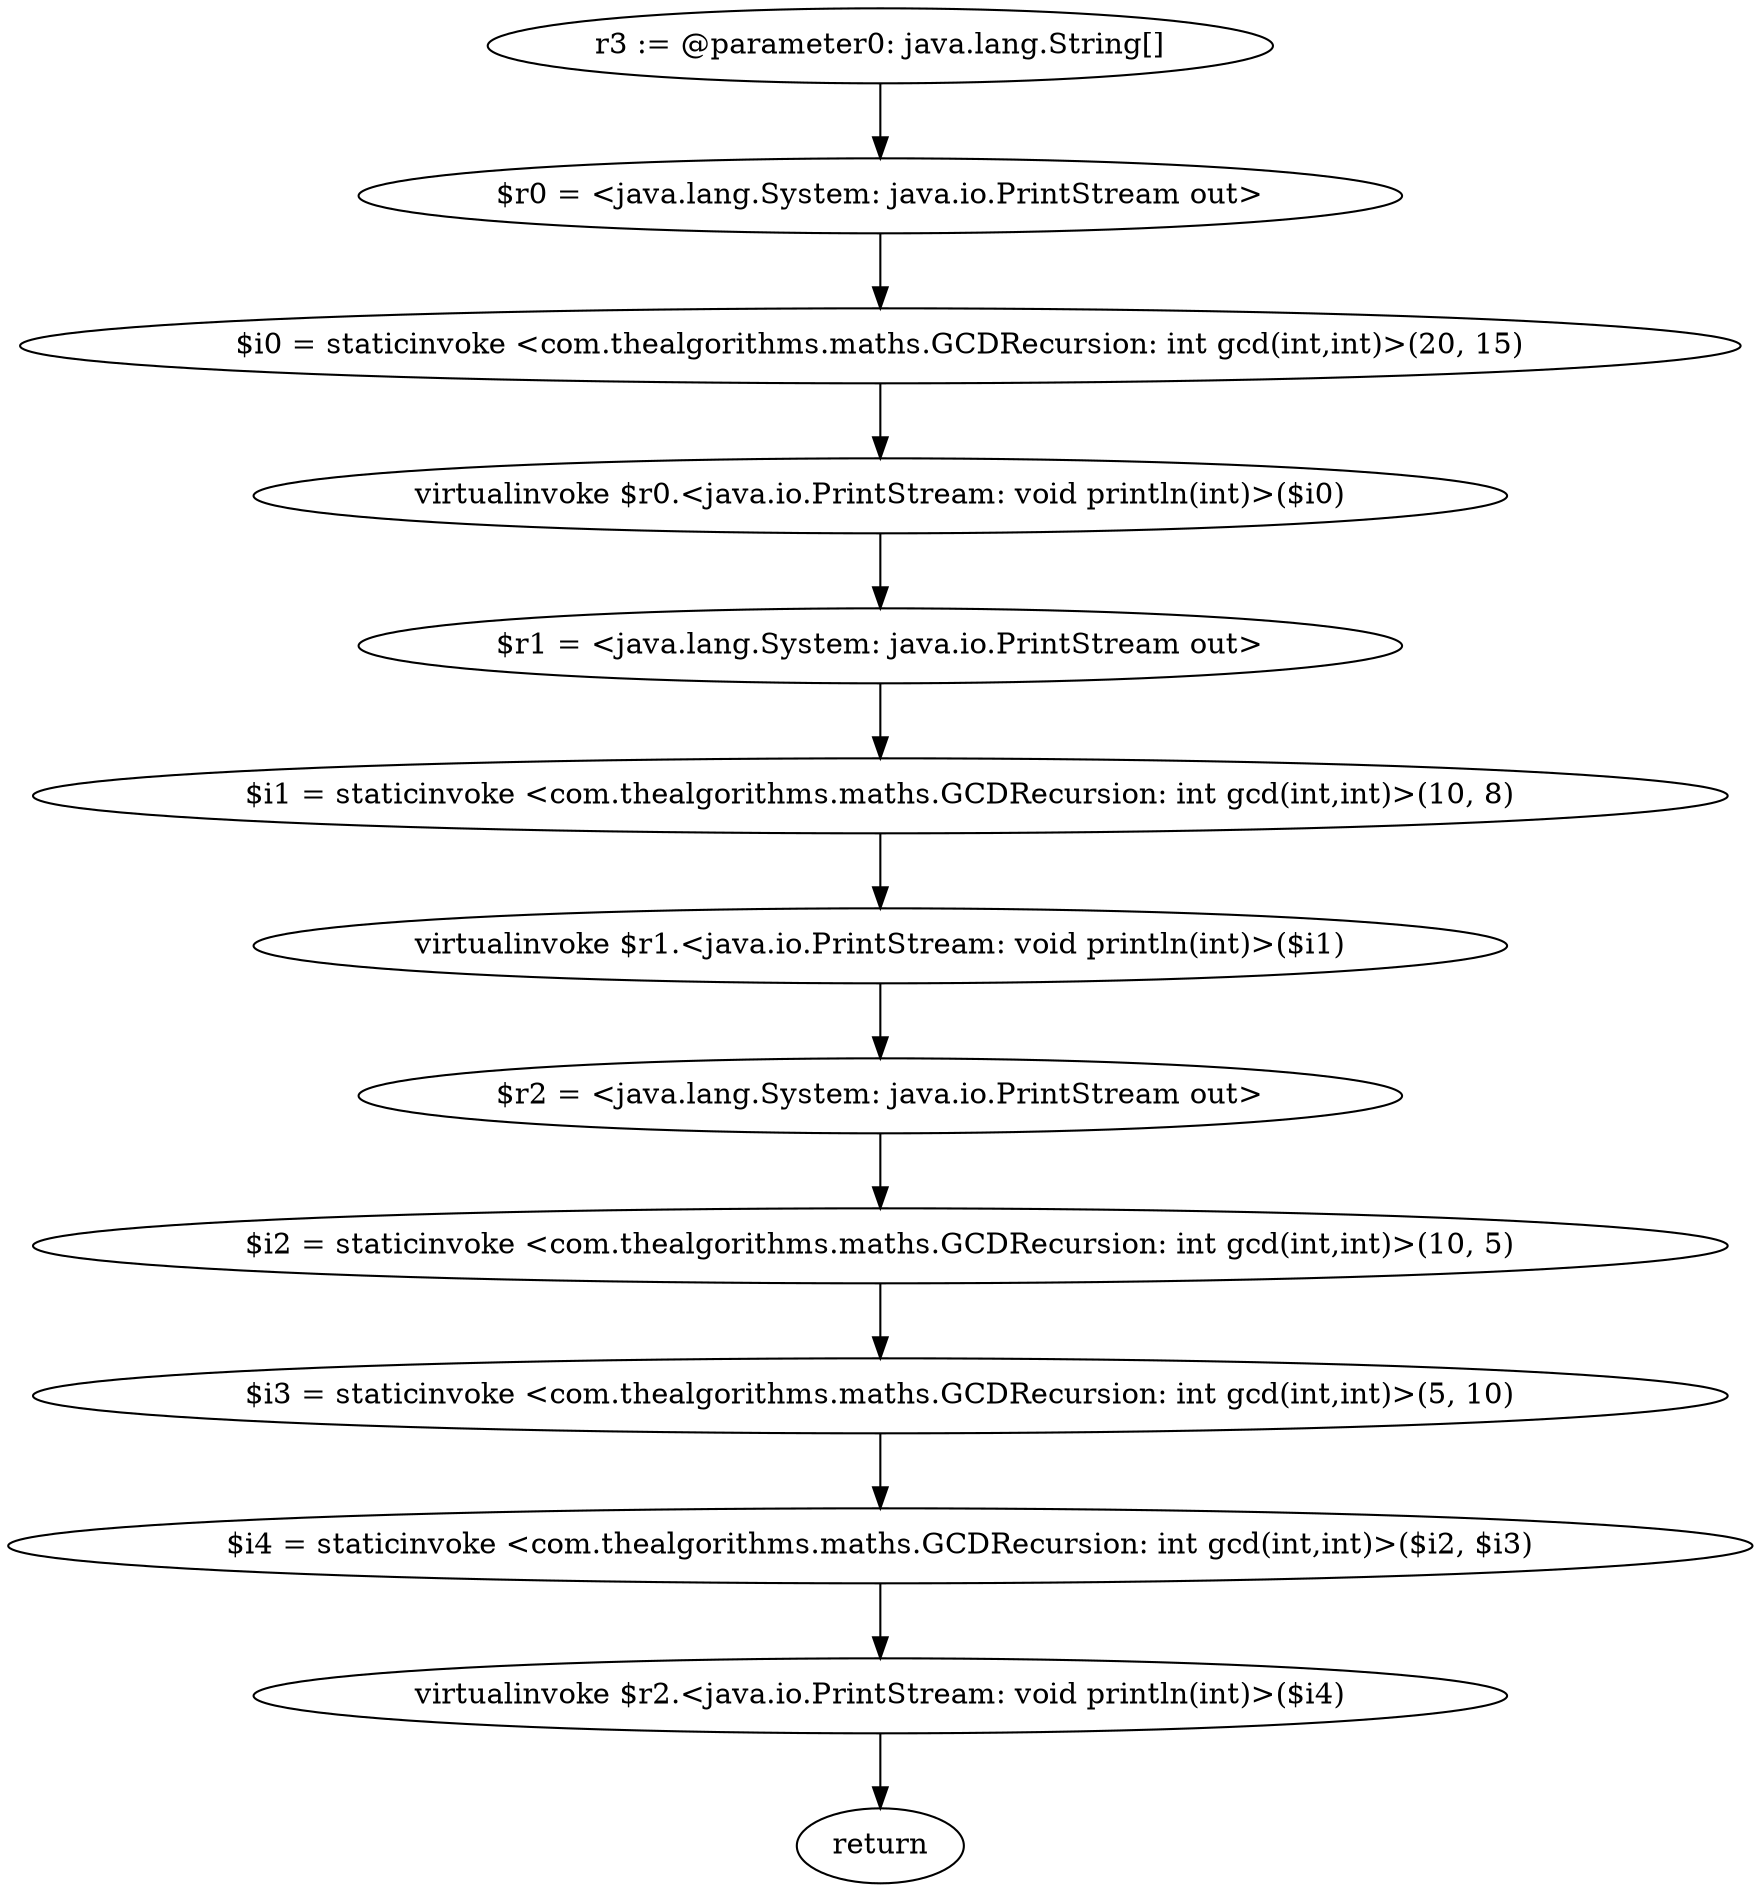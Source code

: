 digraph "unitGraph" {
    "r3 := @parameter0: java.lang.String[]"
    "$r0 = <java.lang.System: java.io.PrintStream out>"
    "$i0 = staticinvoke <com.thealgorithms.maths.GCDRecursion: int gcd(int,int)>(20, 15)"
    "virtualinvoke $r0.<java.io.PrintStream: void println(int)>($i0)"
    "$r1 = <java.lang.System: java.io.PrintStream out>"
    "$i1 = staticinvoke <com.thealgorithms.maths.GCDRecursion: int gcd(int,int)>(10, 8)"
    "virtualinvoke $r1.<java.io.PrintStream: void println(int)>($i1)"
    "$r2 = <java.lang.System: java.io.PrintStream out>"
    "$i2 = staticinvoke <com.thealgorithms.maths.GCDRecursion: int gcd(int,int)>(10, 5)"
    "$i3 = staticinvoke <com.thealgorithms.maths.GCDRecursion: int gcd(int,int)>(5, 10)"
    "$i4 = staticinvoke <com.thealgorithms.maths.GCDRecursion: int gcd(int,int)>($i2, $i3)"
    "virtualinvoke $r2.<java.io.PrintStream: void println(int)>($i4)"
    "return"
    "r3 := @parameter0: java.lang.String[]"->"$r0 = <java.lang.System: java.io.PrintStream out>";
    "$r0 = <java.lang.System: java.io.PrintStream out>"->"$i0 = staticinvoke <com.thealgorithms.maths.GCDRecursion: int gcd(int,int)>(20, 15)";
    "$i0 = staticinvoke <com.thealgorithms.maths.GCDRecursion: int gcd(int,int)>(20, 15)"->"virtualinvoke $r0.<java.io.PrintStream: void println(int)>($i0)";
    "virtualinvoke $r0.<java.io.PrintStream: void println(int)>($i0)"->"$r1 = <java.lang.System: java.io.PrintStream out>";
    "$r1 = <java.lang.System: java.io.PrintStream out>"->"$i1 = staticinvoke <com.thealgorithms.maths.GCDRecursion: int gcd(int,int)>(10, 8)";
    "$i1 = staticinvoke <com.thealgorithms.maths.GCDRecursion: int gcd(int,int)>(10, 8)"->"virtualinvoke $r1.<java.io.PrintStream: void println(int)>($i1)";
    "virtualinvoke $r1.<java.io.PrintStream: void println(int)>($i1)"->"$r2 = <java.lang.System: java.io.PrintStream out>";
    "$r2 = <java.lang.System: java.io.PrintStream out>"->"$i2 = staticinvoke <com.thealgorithms.maths.GCDRecursion: int gcd(int,int)>(10, 5)";
    "$i2 = staticinvoke <com.thealgorithms.maths.GCDRecursion: int gcd(int,int)>(10, 5)"->"$i3 = staticinvoke <com.thealgorithms.maths.GCDRecursion: int gcd(int,int)>(5, 10)";
    "$i3 = staticinvoke <com.thealgorithms.maths.GCDRecursion: int gcd(int,int)>(5, 10)"->"$i4 = staticinvoke <com.thealgorithms.maths.GCDRecursion: int gcd(int,int)>($i2, $i3)";
    "$i4 = staticinvoke <com.thealgorithms.maths.GCDRecursion: int gcd(int,int)>($i2, $i3)"->"virtualinvoke $r2.<java.io.PrintStream: void println(int)>($i4)";
    "virtualinvoke $r2.<java.io.PrintStream: void println(int)>($i4)"->"return";
}
